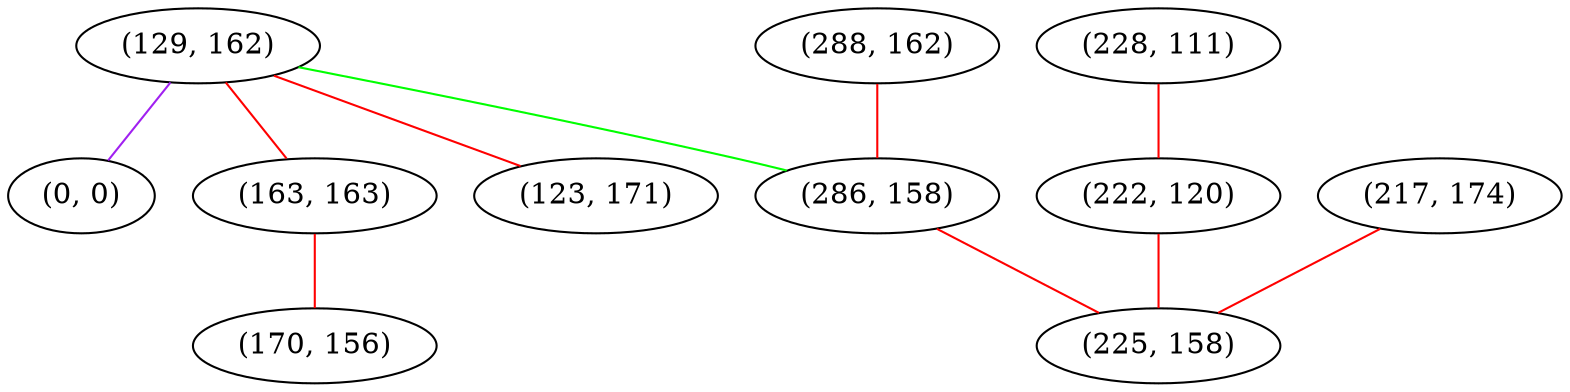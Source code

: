 graph "" {
"(129, 162)";
"(0, 0)";
"(163, 163)";
"(228, 111)";
"(222, 120)";
"(288, 162)";
"(217, 174)";
"(123, 171)";
"(286, 158)";
"(225, 158)";
"(170, 156)";
"(129, 162)" -- "(286, 158)"  [color=green, key=0, weight=2];
"(129, 162)" -- "(123, 171)"  [color=red, key=0, weight=1];
"(129, 162)" -- "(0, 0)"  [color=purple, key=0, weight=4];
"(129, 162)" -- "(163, 163)"  [color=red, key=0, weight=1];
"(163, 163)" -- "(170, 156)"  [color=red, key=0, weight=1];
"(228, 111)" -- "(222, 120)"  [color=red, key=0, weight=1];
"(222, 120)" -- "(225, 158)"  [color=red, key=0, weight=1];
"(288, 162)" -- "(286, 158)"  [color=red, key=0, weight=1];
"(217, 174)" -- "(225, 158)"  [color=red, key=0, weight=1];
"(286, 158)" -- "(225, 158)"  [color=red, key=0, weight=1];
}
